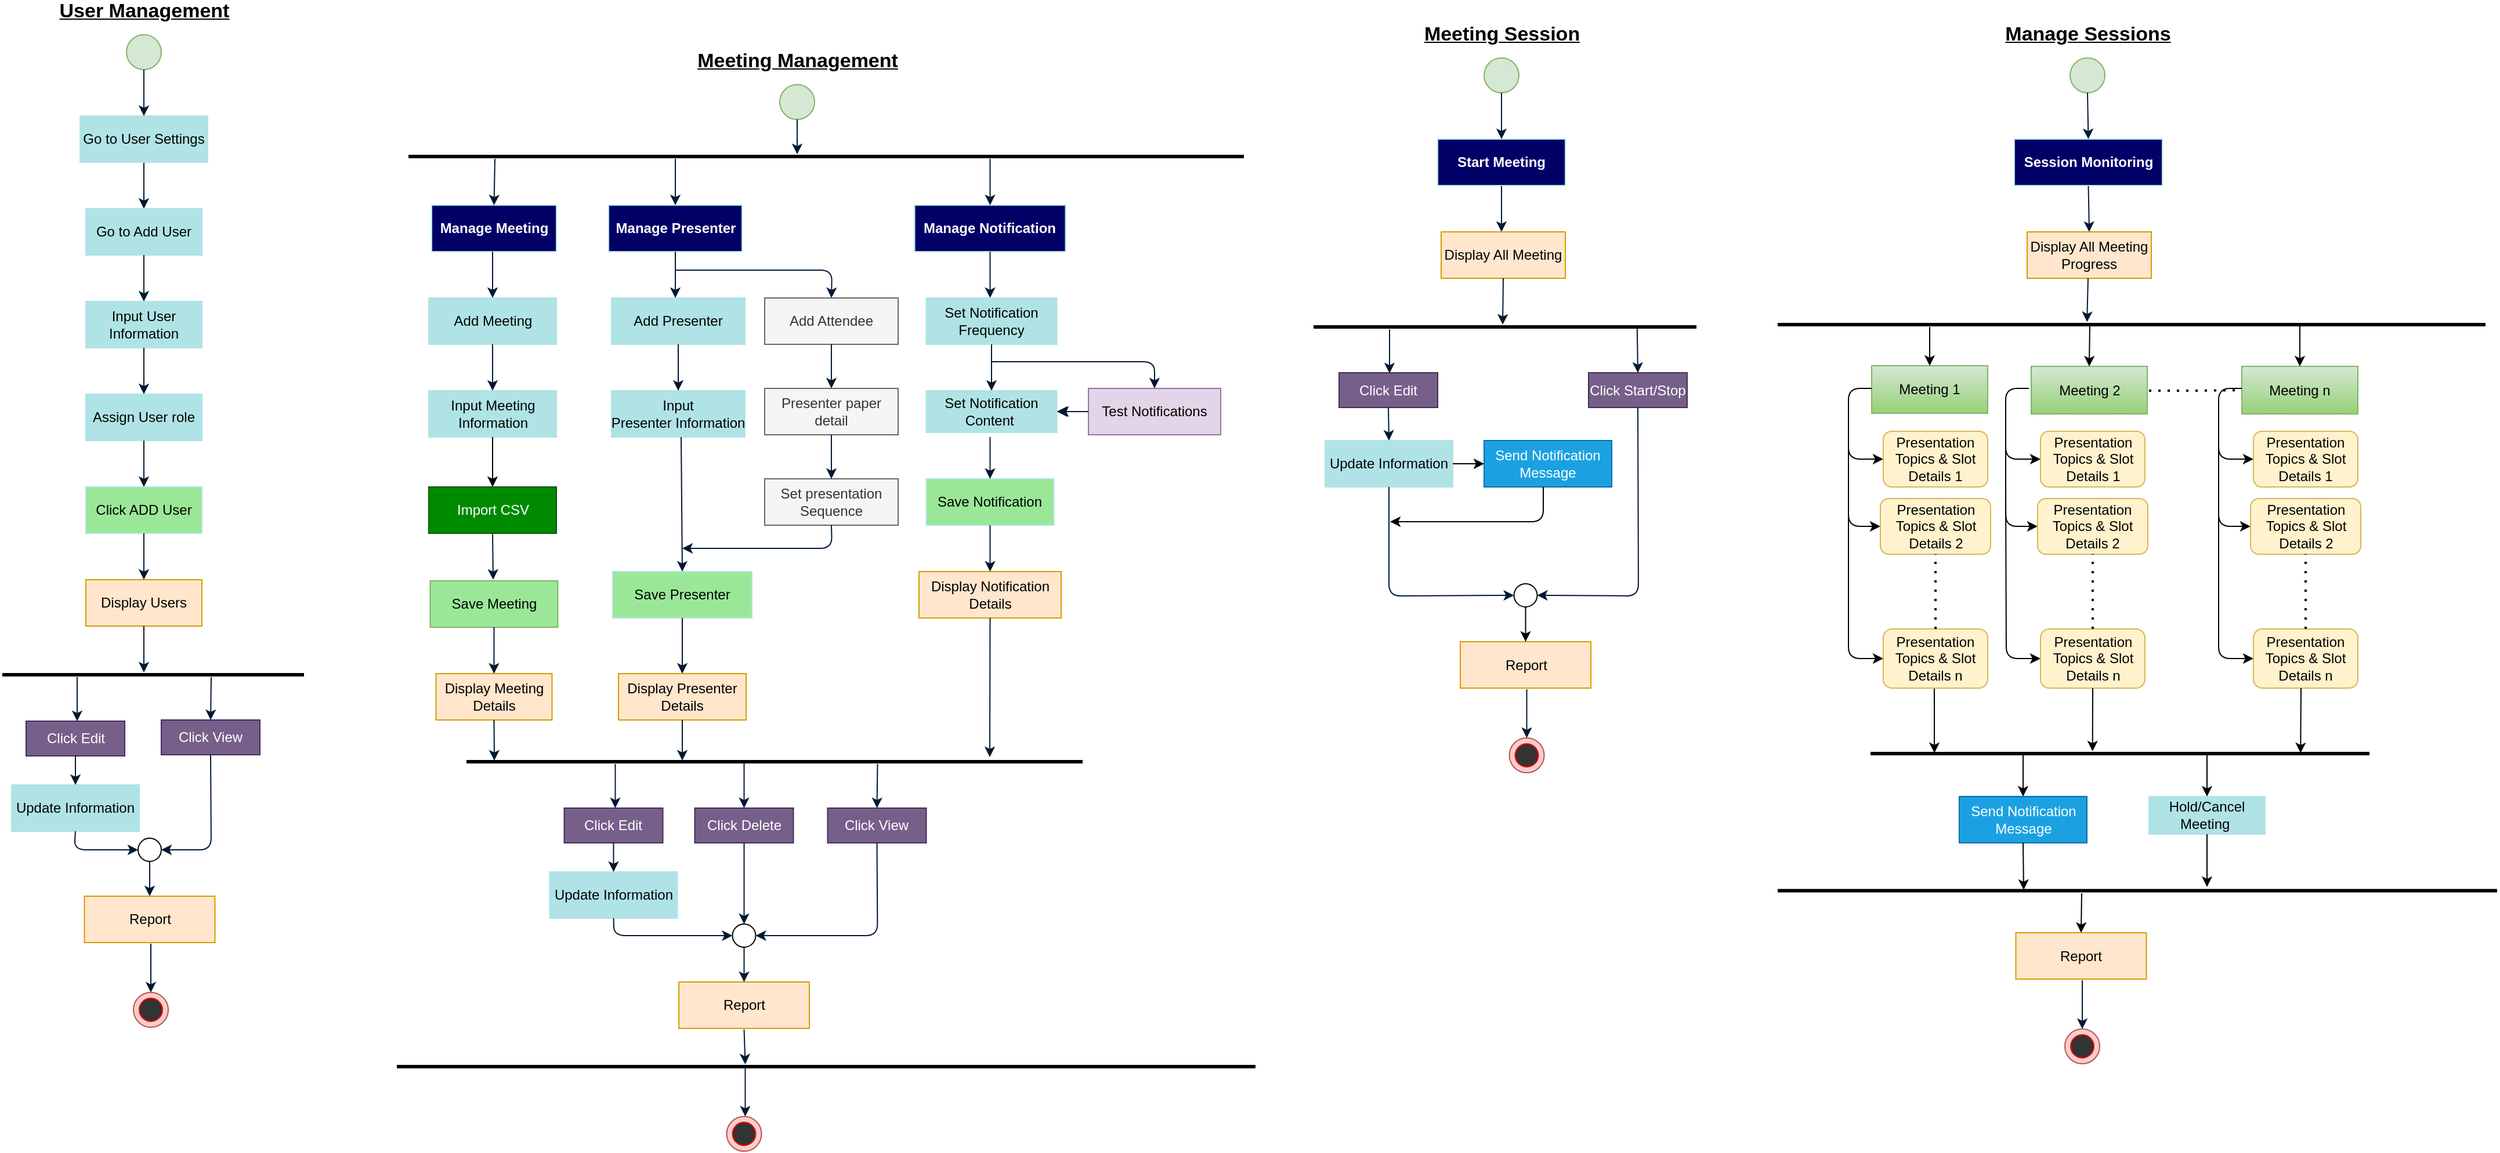 <mxfile version="13.8.5" type="github">
  <diagram id="8iWY7i1eRtHJk0hEjWrJ" name="Page-1">
    <mxGraphModel dx="1888" dy="523" grid="1" gridSize="10" guides="1" tooltips="1" connect="1" arrows="1" fold="1" page="1" pageScale="1" pageWidth="850" pageHeight="1100" math="0" shadow="0">
      <root>
        <mxCell id="0" />
        <mxCell id="1" parent="0" />
        <mxCell id="kXGQncrLINFczimPs-n6-1" value="" style="ellipse;whiteSpace=wrap;html=1;aspect=fixed;fillColor=#d5e8d4;strokeColor=#82b366;" parent="1" vertex="1">
          <mxGeometry x="97" y="50" width="30" height="30" as="geometry" />
        </mxCell>
        <mxCell id="kXGQncrLINFczimPs-n6-2" value="&lt;b&gt;&lt;font style=&quot;font-size: 17px&quot;&gt;&lt;u&gt;User Management&lt;/u&gt;&lt;/font&gt;&lt;/b&gt;" style="text;html=1;align=center;verticalAlign=middle;resizable=0;points=[];autosize=1;" parent="1" vertex="1">
          <mxGeometry x="32" y="20" width="160" height="20" as="geometry" />
        </mxCell>
        <mxCell id="kXGQncrLINFczimPs-n6-3" value="" style="endArrow=classic;html=1;strokeColor=#001933;exitX=0.5;exitY=1;exitDx=0;exitDy=0;" parent="1" source="kXGQncrLINFczimPs-n6-16" edge="1">
          <mxGeometry width="50" height="50" relative="1" as="geometry">
            <mxPoint x="42" y="160" as="sourcePoint" />
            <mxPoint x="112" y="200" as="targetPoint" />
          </mxGeometry>
        </mxCell>
        <mxCell id="kXGQncrLINFczimPs-n6-4" value="Go to Add User" style="rounded=0;whiteSpace=wrap;html=1;fillColor=#b0e3e6;strokeColor=#B0E3E6;" parent="1" vertex="1">
          <mxGeometry x="62" y="200" width="100" height="40" as="geometry" />
        </mxCell>
        <mxCell id="kXGQncrLINFczimPs-n6-5" value="Input User Information" style="rounded=0;whiteSpace=wrap;html=1;fillColor=#b0e3e6;strokeColor=#B0E3E6;" parent="1" vertex="1">
          <mxGeometry x="62" y="280" width="100" height="40" as="geometry" />
        </mxCell>
        <mxCell id="kXGQncrLINFczimPs-n6-6" value="" style="endArrow=classic;html=1;exitX=0.5;exitY=1;exitDx=0;exitDy=0;entryX=0.5;entryY=0;entryDx=0;entryDy=0;strokeColor=#001933;" parent="1" source="kXGQncrLINFczimPs-n6-4" target="kXGQncrLINFczimPs-n6-5" edge="1">
          <mxGeometry width="50" height="50" relative="1" as="geometry">
            <mxPoint x="292" y="290" as="sourcePoint" />
            <mxPoint x="342" y="240" as="targetPoint" />
          </mxGeometry>
        </mxCell>
        <mxCell id="kXGQncrLINFczimPs-n6-7" value="Assign User role" style="rounded=0;whiteSpace=wrap;html=1;fillColor=#b0e3e6;strokeColor=#B0E3E6;" parent="1" vertex="1">
          <mxGeometry x="62" y="360" width="100" height="40" as="geometry" />
        </mxCell>
        <mxCell id="kXGQncrLINFczimPs-n6-8" value="&lt;span&gt;Click ADD User&lt;/span&gt;" style="rounded=0;whiteSpace=wrap;html=1;strokeColor=#B0E3E6;fillColor=#9AE897;" parent="1" vertex="1">
          <mxGeometry x="62" y="440" width="100" height="40" as="geometry" />
        </mxCell>
        <mxCell id="kXGQncrLINFczimPs-n6-9" value="" style="endArrow=classic;html=1;exitX=0.5;exitY=1;exitDx=0;exitDy=0;entryX=0.5;entryY=0;entryDx=0;entryDy=0;strokeColor=#001933;" parent="1" source="kXGQncrLINFczimPs-n6-5" target="kXGQncrLINFczimPs-n6-7" edge="1">
          <mxGeometry width="50" height="50" relative="1" as="geometry">
            <mxPoint x="292" y="290" as="sourcePoint" />
            <mxPoint x="342" y="240" as="targetPoint" />
          </mxGeometry>
        </mxCell>
        <mxCell id="kXGQncrLINFczimPs-n6-10" value="" style="endArrow=classic;html=1;exitX=0.5;exitY=1;exitDx=0;exitDy=0;entryX=0.5;entryY=0;entryDx=0;entryDy=0;strokeColor=#001933;" parent="1" source="kXGQncrLINFczimPs-n6-7" target="kXGQncrLINFczimPs-n6-8" edge="1">
          <mxGeometry width="50" height="50" relative="1" as="geometry">
            <mxPoint x="292" y="290" as="sourcePoint" />
            <mxPoint x="342" y="240" as="targetPoint" />
          </mxGeometry>
        </mxCell>
        <mxCell id="kXGQncrLINFczimPs-n6-11" value="Display Users" style="rounded=0;whiteSpace=wrap;html=1;fillColor=#ffe6cc;strokeColor=#d79b00;" parent="1" vertex="1">
          <mxGeometry x="62" y="520" width="100" height="40" as="geometry" />
        </mxCell>
        <mxCell id="kXGQncrLINFczimPs-n6-12" value="" style="endArrow=classic;html=1;exitX=0.5;exitY=1;exitDx=0;exitDy=0;entryX=0.5;entryY=0;entryDx=0;entryDy=0;strokeColor=#001933;" parent="1" source="kXGQncrLINFczimPs-n6-8" target="kXGQncrLINFczimPs-n6-11" edge="1">
          <mxGeometry width="50" height="50" relative="1" as="geometry">
            <mxPoint x="292" y="410" as="sourcePoint" />
            <mxPoint x="342" y="360" as="targetPoint" />
          </mxGeometry>
        </mxCell>
        <mxCell id="kXGQncrLINFczimPs-n6-15" value="" style="endArrow=classic;html=1;exitX=0.5;exitY=1;exitDx=0;exitDy=0;entryX=0.5;entryY=0;entryDx=0;entryDy=0;strokeColor=#001933;" parent="1" source="kXGQncrLINFczimPs-n6-11" edge="1">
          <mxGeometry width="50" height="50" relative="1" as="geometry">
            <mxPoint x="292" y="410" as="sourcePoint" />
            <mxPoint x="112" y="600.0" as="targetPoint" />
          </mxGeometry>
        </mxCell>
        <mxCell id="kXGQncrLINFczimPs-n6-16" value="Go to User Settings" style="rounded=0;whiteSpace=wrap;html=1;fillColor=#b0e3e6;strokeColor=#B0E3E6;" parent="1" vertex="1">
          <mxGeometry x="57" y="120" width="110" height="40" as="geometry" />
        </mxCell>
        <mxCell id="kXGQncrLINFczimPs-n6-17" value="" style="endArrow=classic;html=1;exitX=0.5;exitY=1;exitDx=0;exitDy=0;entryX=0.5;entryY=0;entryDx=0;entryDy=0;strokeColor=#001933;" parent="1" source="kXGQncrLINFczimPs-n6-1" target="kXGQncrLINFczimPs-n6-16" edge="1">
          <mxGeometry width="50" height="50" relative="1" as="geometry">
            <mxPoint x="242" y="270" as="sourcePoint" />
            <mxPoint x="292" y="220" as="targetPoint" />
          </mxGeometry>
        </mxCell>
        <mxCell id="kXGQncrLINFczimPs-n6-18" value="&lt;b&gt;&lt;font size=&quot;1&quot;&gt;&lt;u style=&quot;font-size: 17px&quot;&gt;Meeting Management&lt;/u&gt;&lt;/font&gt;&lt;/b&gt;" style="text;html=1;align=center;verticalAlign=middle;resizable=0;points=[];autosize=1;" parent="1" vertex="1">
          <mxGeometry x="580" y="63" width="190" height="20" as="geometry" />
        </mxCell>
        <mxCell id="kXGQncrLINFczimPs-n6-20" value="" style="line;strokeWidth=3;fillColor=none;align=left;verticalAlign=middle;spacingTop=-1;spacingLeft=3;spacingRight=3;rotatable=0;labelPosition=right;points=[];portConstraint=eastwest;" parent="1" vertex="1">
          <mxGeometry x="340" y="151" width="720" height="8" as="geometry" />
        </mxCell>
        <mxCell id="kXGQncrLINFczimPs-n6-21" value="" style="ellipse;whiteSpace=wrap;html=1;aspect=fixed;fillColor=#d5e8d4;strokeColor=#82b366;" parent="1" vertex="1">
          <mxGeometry x="660" y="93" width="30" height="30" as="geometry" />
        </mxCell>
        <mxCell id="kXGQncrLINFczimPs-n6-22" value="" style="endArrow=classic;html=1;strokeColor=#001933;exitX=0.5;exitY=1;exitDx=0;exitDy=0;" parent="1" source="kXGQncrLINFczimPs-n6-21" edge="1">
          <mxGeometry width="50" height="50" relative="1" as="geometry">
            <mxPoint x="455" y="383" as="sourcePoint" />
            <mxPoint x="675" y="153" as="targetPoint" />
          </mxGeometry>
        </mxCell>
        <mxCell id="kXGQncrLINFczimPs-n6-23" value="&lt;font color=&quot;#ffffff&quot;&gt;&lt;b&gt;Manage Meeting&lt;/b&gt;&lt;/font&gt;" style="rounded=0;whiteSpace=wrap;html=1;strokeColor=#B0E3E6;fillColor=#000066;" parent="1" vertex="1">
          <mxGeometry x="360" y="197" width="107.5" height="40" as="geometry" />
        </mxCell>
        <mxCell id="kXGQncrLINFczimPs-n6-24" value="" style="endArrow=classic;html=1;exitX=0.5;exitY=1;exitDx=0;exitDy=0;strokeColor=#001933;entryX=0.5;entryY=0;entryDx=0;entryDy=0;" parent="1" target="kXGQncrLINFczimPs-n6-23" edge="1">
          <mxGeometry width="50" height="50" relative="1" as="geometry">
            <mxPoint x="414.5" y="157" as="sourcePoint" />
            <mxPoint x="414" y="193" as="targetPoint" />
          </mxGeometry>
        </mxCell>
        <mxCell id="kXGQncrLINFczimPs-n6-25" value="&lt;font color=&quot;#ffffff&quot;&gt;&lt;b&gt;Manage Presenter&lt;/b&gt;&lt;/font&gt;" style="rounded=0;whiteSpace=wrap;html=1;strokeColor=#B0E3E6;fillColor=#000066;" parent="1" vertex="1">
          <mxGeometry x="512.5" y="197" width="115" height="40" as="geometry" />
        </mxCell>
        <mxCell id="kXGQncrLINFczimPs-n6-26" value="" style="endArrow=classic;html=1;exitX=0.5;exitY=1;exitDx=0;exitDy=0;strokeColor=#001933;entryX=0.5;entryY=0;entryDx=0;entryDy=0;" parent="1" target="kXGQncrLINFczimPs-n6-25" edge="1">
          <mxGeometry width="50" height="50" relative="1" as="geometry">
            <mxPoint x="570" y="157" as="sourcePoint" />
            <mxPoint x="573" y="183" as="targetPoint" />
          </mxGeometry>
        </mxCell>
        <mxCell id="kXGQncrLINFczimPs-n6-27" value="&lt;font color=&quot;#ffffff&quot;&gt;&lt;b&gt;Manage Notification&lt;/b&gt;&lt;/font&gt;" style="rounded=0;whiteSpace=wrap;html=1;strokeColor=#B0E3E6;fillColor=#000066;" parent="1" vertex="1">
          <mxGeometry x="776.25" y="197" width="130" height="40" as="geometry" />
        </mxCell>
        <mxCell id="kXGQncrLINFczimPs-n6-28" value="" style="endArrow=classic;html=1;exitX=0.5;exitY=1;exitDx=0;exitDy=0;entryX=0.5;entryY=0;entryDx=0;entryDy=0;strokeColor=#001933;" parent="1" target="kXGQncrLINFczimPs-n6-27" edge="1">
          <mxGeometry width="50" height="50" relative="1" as="geometry">
            <mxPoint x="841.25" y="157" as="sourcePoint" />
            <mxPoint x="1021.25" y="297" as="targetPoint" />
          </mxGeometry>
        </mxCell>
        <mxCell id="LeG0nJBkrqytkZ-mrjP8-8" value="" style="endArrow=classic;html=1;strokeColor=#001933;exitX=0.5;exitY=1;exitDx=0;exitDy=0;" parent="1" edge="1">
          <mxGeometry width="50" height="50" relative="1" as="geometry">
            <mxPoint x="412.5" y="237" as="sourcePoint" />
            <mxPoint x="412.5" y="277" as="targetPoint" />
          </mxGeometry>
        </mxCell>
        <mxCell id="LeG0nJBkrqytkZ-mrjP8-9" value="Add Meeting" style="rounded=0;whiteSpace=wrap;html=1;fillColor=#b0e3e6;strokeColor=#B0E3E6;" parent="1" vertex="1">
          <mxGeometry x="357.5" y="277" width="110" height="40" as="geometry" />
        </mxCell>
        <mxCell id="LeG0nJBkrqytkZ-mrjP8-10" value="Input Meeting Information" style="rounded=0;whiteSpace=wrap;html=1;fillColor=#b0e3e6;strokeColor=#B0E3E6;" parent="1" vertex="1">
          <mxGeometry x="357.5" y="357" width="110" height="40" as="geometry" />
        </mxCell>
        <mxCell id="LeG0nJBkrqytkZ-mrjP8-11" value="" style="endArrow=classic;html=1;exitX=0.5;exitY=1;exitDx=0;exitDy=0;entryX=0.5;entryY=0;entryDx=0;entryDy=0;strokeColor=#001933;" parent="1" source="LeG0nJBkrqytkZ-mrjP8-9" target="LeG0nJBkrqytkZ-mrjP8-10" edge="1">
          <mxGeometry width="50" height="50" relative="1" as="geometry">
            <mxPoint x="590" y="367" as="sourcePoint" />
            <mxPoint x="640" y="317" as="targetPoint" />
          </mxGeometry>
        </mxCell>
        <mxCell id="LeG0nJBkrqytkZ-mrjP8-12" value="" style="endArrow=classic;html=1;strokeColor=#001933;exitX=0.5;exitY=1;exitDx=0;exitDy=0;" parent="1" edge="1">
          <mxGeometry width="50" height="50" relative="1" as="geometry">
            <mxPoint x="570" y="237" as="sourcePoint" />
            <mxPoint x="570" y="277" as="targetPoint" />
          </mxGeometry>
        </mxCell>
        <mxCell id="LeG0nJBkrqytkZ-mrjP8-13" value="Add Presenter" style="rounded=0;whiteSpace=wrap;html=1;fillColor=#b0e3e6;strokeColor=#B0E3E6;" parent="1" vertex="1">
          <mxGeometry x="515" y="277" width="115" height="40" as="geometry" />
        </mxCell>
        <mxCell id="LeG0nJBkrqytkZ-mrjP8-14" value="Input Presenter&amp;nbsp;Information" style="rounded=0;whiteSpace=wrap;html=1;fillColor=#b0e3e6;strokeColor=#B0E3E6;" parent="1" vertex="1">
          <mxGeometry x="515" y="357" width="115" height="40" as="geometry" />
        </mxCell>
        <mxCell id="LeG0nJBkrqytkZ-mrjP8-15" value="" style="endArrow=classic;html=1;exitX=0.5;exitY=1;exitDx=0;exitDy=0;entryX=0.5;entryY=0;entryDx=0;entryDy=0;strokeColor=#001933;" parent="1" source="LeG0nJBkrqytkZ-mrjP8-13" target="LeG0nJBkrqytkZ-mrjP8-14" edge="1">
          <mxGeometry width="50" height="50" relative="1" as="geometry">
            <mxPoint x="750" y="367" as="sourcePoint" />
            <mxPoint x="800" y="317" as="targetPoint" />
          </mxGeometry>
        </mxCell>
        <mxCell id="LeG0nJBkrqytkZ-mrjP8-16" value="" style="endArrow=classic;html=1;strokeColor=#001933;exitX=0.5;exitY=1;exitDx=0;exitDy=0;" parent="1" edge="1">
          <mxGeometry width="50" height="50" relative="1" as="geometry">
            <mxPoint x="841.25" y="237" as="sourcePoint" />
            <mxPoint x="841.25" y="277" as="targetPoint" />
          </mxGeometry>
        </mxCell>
        <mxCell id="LeG0nJBkrqytkZ-mrjP8-17" value="Set Notification&lt;br&gt;Frequency" style="rounded=0;whiteSpace=wrap;html=1;fillColor=#b0e3e6;strokeColor=#B0E3E6;" parent="1" vertex="1">
          <mxGeometry x="786.25" y="277" width="112.5" height="40" as="geometry" />
        </mxCell>
        <mxCell id="LeG0nJBkrqytkZ-mrjP8-18" value="Set Notification Content&amp;nbsp;" style="rounded=0;whiteSpace=wrap;html=1;fillColor=#b0e3e6;strokeColor=#B0E3E6;" parent="1" vertex="1">
          <mxGeometry x="786.25" y="357" width="112.5" height="36" as="geometry" />
        </mxCell>
        <mxCell id="LeG0nJBkrqytkZ-mrjP8-19" value="" style="endArrow=classic;html=1;exitX=0.5;exitY=1;exitDx=0;exitDy=0;entryX=0.5;entryY=0;entryDx=0;entryDy=0;strokeColor=#001933;" parent="1" source="LeG0nJBkrqytkZ-mrjP8-17" target="LeG0nJBkrqytkZ-mrjP8-18" edge="1">
          <mxGeometry width="50" height="50" relative="1" as="geometry">
            <mxPoint x="1021.25" y="367" as="sourcePoint" />
            <mxPoint x="1071.25" y="317" as="targetPoint" />
          </mxGeometry>
        </mxCell>
        <mxCell id="LeG0nJBkrqytkZ-mrjP8-24" value="&lt;span&gt;Save Meeting&lt;/span&gt;" style="rounded=0;whiteSpace=wrap;html=1;strokeColor=#82b366;fillColor=#9AE897;" parent="1" vertex="1">
          <mxGeometry x="358.75" y="521" width="110" height="40" as="geometry" />
        </mxCell>
        <mxCell id="LeG0nJBkrqytkZ-mrjP8-25" value="Display Meeting Details" style="rounded=0;whiteSpace=wrap;html=1;fillColor=#ffe6cc;strokeColor=#d79b00;" parent="1" vertex="1">
          <mxGeometry x="363.75" y="601" width="100" height="40" as="geometry" />
        </mxCell>
        <mxCell id="LeG0nJBkrqytkZ-mrjP8-26" value="" style="endArrow=classic;html=1;exitX=0.5;exitY=1;exitDx=0;exitDy=0;entryX=0.5;entryY=0;entryDx=0;entryDy=0;strokeColor=#001933;" parent="1" source="LeG0nJBkrqytkZ-mrjP8-24" target="LeG0nJBkrqytkZ-mrjP8-25" edge="1">
          <mxGeometry width="50" height="50" relative="1" as="geometry">
            <mxPoint x="591.25" y="491" as="sourcePoint" />
            <mxPoint x="641.25" y="441" as="targetPoint" />
          </mxGeometry>
        </mxCell>
        <mxCell id="LeG0nJBkrqytkZ-mrjP8-28" value="" style="endArrow=classic;html=1;exitX=0.5;exitY=1;exitDx=0;exitDy=0;strokeColor=#001933;" parent="1" source="LeG0nJBkrqytkZ-mrjP8-25" edge="1">
          <mxGeometry width="50" height="50" relative="1" as="geometry">
            <mxPoint x="592.5" y="403" as="sourcePoint" />
            <mxPoint x="414" y="676" as="targetPoint" />
          </mxGeometry>
        </mxCell>
        <mxCell id="LeG0nJBkrqytkZ-mrjP8-30" value="" style="endArrow=classic;html=1;strokeColor=#001933;exitX=0.5;exitY=1;exitDx=0;exitDy=0;" parent="1" source="_EkRLV2-YH-rZL2Pmkp3-1" edge="1">
          <mxGeometry width="50" height="50" relative="1" as="geometry">
            <mxPoint x="414" y="480" as="sourcePoint" />
            <mxPoint x="413" y="520" as="targetPoint" />
          </mxGeometry>
        </mxCell>
        <mxCell id="LeG0nJBkrqytkZ-mrjP8-33" value="&lt;span&gt;Save Presenter&lt;/span&gt;" style="rounded=0;whiteSpace=wrap;html=1;strokeColor=#B0E3E6;fillColor=#9AE897;" parent="1" vertex="1">
          <mxGeometry x="516" y="513" width="120" height="40" as="geometry" />
        </mxCell>
        <mxCell id="LeG0nJBkrqytkZ-mrjP8-34" value="Display Presenter Details" style="rounded=0;whiteSpace=wrap;html=1;fillColor=#ffe6cc;strokeColor=#d79b00;" parent="1" vertex="1">
          <mxGeometry x="521" y="601" width="110" height="40" as="geometry" />
        </mxCell>
        <mxCell id="LeG0nJBkrqytkZ-mrjP8-35" value="" style="endArrow=classic;html=1;exitX=0.5;exitY=1;exitDx=0;exitDy=0;entryX=0.5;entryY=0;entryDx=0;entryDy=0;strokeColor=#001933;" parent="1" source="LeG0nJBkrqytkZ-mrjP8-33" target="LeG0nJBkrqytkZ-mrjP8-34" edge="1">
          <mxGeometry width="50" height="50" relative="1" as="geometry">
            <mxPoint x="753.5" y="483" as="sourcePoint" />
            <mxPoint x="803.5" y="433" as="targetPoint" />
          </mxGeometry>
        </mxCell>
        <mxCell id="LeG0nJBkrqytkZ-mrjP8-37" value="" style="endArrow=classic;html=1;exitX=0.5;exitY=1;exitDx=0;exitDy=0;strokeColor=#001933;entryX=0.5;entryY=0;entryDx=0;entryDy=0;" parent="1" source="LeG0nJBkrqytkZ-mrjP8-34" edge="1">
          <mxGeometry width="50" height="50" relative="1" as="geometry">
            <mxPoint x="753.5" y="486" as="sourcePoint" />
            <mxPoint x="576" y="676" as="targetPoint" />
          </mxGeometry>
        </mxCell>
        <mxCell id="LeG0nJBkrqytkZ-mrjP8-38" value="" style="endArrow=classic;html=1;exitX=0.5;exitY=1;exitDx=0;exitDy=0;entryX=0.5;entryY=0;entryDx=0;entryDy=0;strokeColor=#001933;" parent="1" target="LeG0nJBkrqytkZ-mrjP8-33" edge="1">
          <mxGeometry width="50" height="50" relative="1" as="geometry">
            <mxPoint x="575" y="397" as="sourcePoint" />
            <mxPoint x="582.5" y="523" as="targetPoint" />
          </mxGeometry>
        </mxCell>
        <mxCell id="LeG0nJBkrqytkZ-mrjP8-40" value="&lt;span&gt;Save Notification&lt;/span&gt;" style="rounded=0;whiteSpace=wrap;html=1;strokeColor=#B0E3E6;fillColor=#9AE897;" parent="1" vertex="1">
          <mxGeometry x="786.25" y="433" width="110" height="40" as="geometry" />
        </mxCell>
        <mxCell id="LeG0nJBkrqytkZ-mrjP8-41" value="Display Notification Details" style="rounded=0;whiteSpace=wrap;html=1;fillColor=#ffe6cc;strokeColor=#d79b00;" parent="1" vertex="1">
          <mxGeometry x="780" y="513" width="122.5" height="40" as="geometry" />
        </mxCell>
        <mxCell id="LeG0nJBkrqytkZ-mrjP8-42" value="" style="endArrow=classic;html=1;exitX=0.5;exitY=1;exitDx=0;exitDy=0;entryX=0.5;entryY=0;entryDx=0;entryDy=0;strokeColor=#001933;" parent="1" source="LeG0nJBkrqytkZ-mrjP8-40" target="LeG0nJBkrqytkZ-mrjP8-41" edge="1">
          <mxGeometry width="50" height="50" relative="1" as="geometry">
            <mxPoint x="1018.75" y="403" as="sourcePoint" />
            <mxPoint x="1068.75" y="353" as="targetPoint" />
          </mxGeometry>
        </mxCell>
        <mxCell id="LeG0nJBkrqytkZ-mrjP8-44" value="" style="endArrow=classic;html=1;exitX=0.5;exitY=1;exitDx=0;exitDy=0;strokeColor=#001933;" parent="1" source="LeG0nJBkrqytkZ-mrjP8-41" edge="1">
          <mxGeometry width="50" height="50" relative="1" as="geometry">
            <mxPoint x="1018.75" y="403" as="sourcePoint" />
            <mxPoint x="841" y="673" as="targetPoint" />
          </mxGeometry>
        </mxCell>
        <mxCell id="LeG0nJBkrqytkZ-mrjP8-45" value="" style="endArrow=classic;html=1;exitX=0.5;exitY=1;exitDx=0;exitDy=0;entryX=0.5;entryY=0;entryDx=0;entryDy=0;strokeColor=#001933;" parent="1" target="LeG0nJBkrqytkZ-mrjP8-40" edge="1">
          <mxGeometry width="50" height="50" relative="1" as="geometry">
            <mxPoint x="841.25" y="397" as="sourcePoint" />
            <mxPoint x="848.75" y="523" as="targetPoint" />
          </mxGeometry>
        </mxCell>
        <mxCell id="LeG0nJBkrqytkZ-mrjP8-46" value="" style="ellipse;whiteSpace=wrap;html=1;aspect=fixed;fillColor=#f8cecc;strokeColor=#b85450;" parent="1" vertex="1">
          <mxGeometry x="614.25" y="983" width="30" height="30" as="geometry" />
        </mxCell>
        <mxCell id="LeG0nJBkrqytkZ-mrjP8-47" value="" style="ellipse;whiteSpace=wrap;html=1;aspect=fixed;fillColor=#333333;strokeColor=#FF0000;" parent="1" vertex="1">
          <mxGeometry x="619.25" y="988" width="20" height="20" as="geometry" />
        </mxCell>
        <mxCell id="LeG0nJBkrqytkZ-mrjP8-48" value="" style="line;strokeWidth=3;fillColor=none;align=left;verticalAlign=middle;spacingTop=-1;spacingLeft=3;spacingRight=3;rotatable=0;labelPosition=right;points=[];portConstraint=eastwest;" parent="1" vertex="1">
          <mxGeometry x="330" y="936" width="740" height="8" as="geometry" />
        </mxCell>
        <mxCell id="LeG0nJBkrqytkZ-mrjP8-49" value="" style="endArrow=classic;html=1;entryX=0.5;entryY=0;entryDx=0;entryDy=0;strokeColor=#001933;" parent="1" edge="1">
          <mxGeometry width="50" height="50" relative="1" as="geometry">
            <mxPoint x="630.25" y="941" as="sourcePoint" />
            <mxPoint x="630.25" y="983" as="targetPoint" />
          </mxGeometry>
        </mxCell>
        <mxCell id="LeG0nJBkrqytkZ-mrjP8-50" value="" style="line;strokeWidth=3;fillColor=none;align=left;verticalAlign=middle;spacingTop=-1;spacingLeft=3;spacingRight=3;rotatable=0;labelPosition=right;points=[];portConstraint=eastwest;" parent="1" vertex="1">
          <mxGeometry x="390" y="673" width="531" height="8" as="geometry" />
        </mxCell>
        <mxCell id="LeG0nJBkrqytkZ-mrjP8-51" value="" style="endArrow=classic;html=1;strokeColor=#001933;" parent="1" edge="1">
          <mxGeometry width="50" height="50" relative="1" as="geometry">
            <mxPoint x="518.25" y="679" as="sourcePoint" />
            <mxPoint x="518.25" y="717" as="targetPoint" />
          </mxGeometry>
        </mxCell>
        <mxCell id="LeG0nJBkrqytkZ-mrjP8-53" value="&lt;span&gt;Click Edit&lt;/span&gt;" style="rounded=0;whiteSpace=wrap;html=1;fillColor=#76608a;strokeColor=#432D57;fontColor=#ffffff;" parent="1" vertex="1">
          <mxGeometry x="474.25" y="717" width="85" height="30" as="geometry" />
        </mxCell>
        <mxCell id="LeG0nJBkrqytkZ-mrjP8-54" value="&lt;span&gt;Click Delete&lt;/span&gt;" style="rounded=0;whiteSpace=wrap;html=1;fillColor=#76608a;strokeColor=#432D57;fontColor=#ffffff;" parent="1" vertex="1">
          <mxGeometry x="586.75" y="717" width="85" height="30" as="geometry" />
        </mxCell>
        <mxCell id="LeG0nJBkrqytkZ-mrjP8-55" value="&lt;span&gt;Click View&lt;/span&gt;" style="rounded=0;whiteSpace=wrap;html=1;fillColor=#76608a;strokeColor=#432D57;fontColor=#ffffff;" parent="1" vertex="1">
          <mxGeometry x="701.25" y="717" width="85" height="30" as="geometry" />
        </mxCell>
        <mxCell id="LeG0nJBkrqytkZ-mrjP8-56" value="" style="endArrow=classic;html=1;strokeColor=#001933;entryX=0.5;entryY=0;entryDx=0;entryDy=0;" parent="1" target="LeG0nJBkrqytkZ-mrjP8-54" edge="1">
          <mxGeometry width="50" height="50" relative="1" as="geometry">
            <mxPoint x="629.25" y="678" as="sourcePoint" />
            <mxPoint x="528.25" y="727" as="targetPoint" />
            <Array as="points" />
          </mxGeometry>
        </mxCell>
        <mxCell id="LeG0nJBkrqytkZ-mrjP8-57" value="" style="endArrow=classic;html=1;strokeColor=#001933;entryX=0.5;entryY=0;entryDx=0;entryDy=0;" parent="1" target="LeG0nJBkrqytkZ-mrjP8-55" edge="1">
          <mxGeometry width="50" height="50" relative="1" as="geometry">
            <mxPoint x="744.25" y="679" as="sourcePoint" />
            <mxPoint x="744" y="700" as="targetPoint" />
            <Array as="points" />
          </mxGeometry>
        </mxCell>
        <mxCell id="LeG0nJBkrqytkZ-mrjP8-58" value="Update Information" style="rounded=0;whiteSpace=wrap;html=1;fillColor=#b0e3e6;strokeColor=#B0E3E6;" parent="1" vertex="1">
          <mxGeometry x="461.75" y="772" width="110" height="40" as="geometry" />
        </mxCell>
        <mxCell id="LeG0nJBkrqytkZ-mrjP8-60" value="Report" style="rounded=0;whiteSpace=wrap;html=1;fillColor=#ffe6cc;strokeColor=#d79b00;" parent="1" vertex="1">
          <mxGeometry x="573" y="867" width="112.5" height="40" as="geometry" />
        </mxCell>
        <mxCell id="LeG0nJBkrqytkZ-mrjP8-62" value="" style="ellipse;whiteSpace=wrap;html=1;aspect=fixed;strokeColor=#000000;strokeWidth=1;fillColor=none;" parent="1" vertex="1">
          <mxGeometry x="619.25" y="817" width="20" height="20" as="geometry" />
        </mxCell>
        <mxCell id="LeG0nJBkrqytkZ-mrjP8-63" value="" style="endArrow=classic;html=1;exitX=0.5;exitY=1;exitDx=0;exitDy=0;strokeColor=#001933;entryX=0.5;entryY=0;entryDx=0;entryDy=0;" parent="1" source="LeG0nJBkrqytkZ-mrjP8-53" target="LeG0nJBkrqytkZ-mrjP8-58" edge="1">
          <mxGeometry width="50" height="50" relative="1" as="geometry">
            <mxPoint x="479.25" y="647" as="sourcePoint" />
            <mxPoint x="479.25" y="687" as="targetPoint" />
          </mxGeometry>
        </mxCell>
        <mxCell id="LeG0nJBkrqytkZ-mrjP8-64" value="" style="endArrow=classic;html=1;exitX=0.5;exitY=1;exitDx=0;exitDy=0;strokeColor=#001933;entryX=0.5;entryY=0;entryDx=0;entryDy=0;" parent="1" source="LeG0nJBkrqytkZ-mrjP8-54" target="LeG0nJBkrqytkZ-mrjP8-62" edge="1">
          <mxGeometry width="50" height="50" relative="1" as="geometry">
            <mxPoint x="489.25" y="657" as="sourcePoint" />
            <mxPoint x="489.25" y="697" as="targetPoint" />
          </mxGeometry>
        </mxCell>
        <mxCell id="LeG0nJBkrqytkZ-mrjP8-65" value="" style="endArrow=classic;html=1;exitX=0.5;exitY=1;exitDx=0;exitDy=0;strokeColor=#001933;entryX=1;entryY=0.5;entryDx=0;entryDy=0;" parent="1" source="LeG0nJBkrqytkZ-mrjP8-55" target="LeG0nJBkrqytkZ-mrjP8-62" edge="1">
          <mxGeometry width="50" height="50" relative="1" as="geometry">
            <mxPoint x="499.25" y="667" as="sourcePoint" />
            <mxPoint x="499.25" y="707" as="targetPoint" />
            <Array as="points">
              <mxPoint x="744.25" y="827" />
            </Array>
          </mxGeometry>
        </mxCell>
        <mxCell id="LeG0nJBkrqytkZ-mrjP8-66" value="" style="endArrow=classic;html=1;exitX=0.5;exitY=1;exitDx=0;exitDy=0;strokeColor=#001933;entryX=0;entryY=0.5;entryDx=0;entryDy=0;" parent="1" source="LeG0nJBkrqytkZ-mrjP8-58" target="LeG0nJBkrqytkZ-mrjP8-62" edge="1">
          <mxGeometry width="50" height="50" relative="1" as="geometry">
            <mxPoint x="509.25" y="677" as="sourcePoint" />
            <mxPoint x="509.25" y="717" as="targetPoint" />
            <Array as="points">
              <mxPoint x="517.25" y="827" />
            </Array>
          </mxGeometry>
        </mxCell>
        <mxCell id="LeG0nJBkrqytkZ-mrjP8-67" value="" style="endArrow=classic;html=1;exitX=0.5;exitY=1;exitDx=0;exitDy=0;strokeColor=#001933;entryX=0.5;entryY=0;entryDx=0;entryDy=0;" parent="1" source="LeG0nJBkrqytkZ-mrjP8-62" target="LeG0nJBkrqytkZ-mrjP8-60" edge="1">
          <mxGeometry width="50" height="50" relative="1" as="geometry">
            <mxPoint x="519.25" y="687" as="sourcePoint" />
            <mxPoint x="519.25" y="727" as="targetPoint" />
          </mxGeometry>
        </mxCell>
        <mxCell id="LeG0nJBkrqytkZ-mrjP8-68" value="" style="endArrow=classic;html=1;exitX=0.5;exitY=1;exitDx=0;exitDy=0;strokeColor=#001933;" parent="1" edge="1">
          <mxGeometry width="50" height="50" relative="1" as="geometry">
            <mxPoint x="629.25" y="908" as="sourcePoint" />
            <mxPoint x="630.25" y="938" as="targetPoint" />
          </mxGeometry>
        </mxCell>
        <mxCell id="LeG0nJBkrqytkZ-mrjP8-69" value="" style="ellipse;whiteSpace=wrap;html=1;aspect=fixed;fillColor=#f8cecc;strokeColor=#b85450;" parent="1" vertex="1">
          <mxGeometry x="103" y="876" width="30" height="30" as="geometry" />
        </mxCell>
        <mxCell id="LeG0nJBkrqytkZ-mrjP8-70" value="" style="ellipse;whiteSpace=wrap;html=1;aspect=fixed;fillColor=#333333;strokeColor=#FF0000;" parent="1" vertex="1">
          <mxGeometry x="108" y="881" width="20" height="20" as="geometry" />
        </mxCell>
        <mxCell id="LeG0nJBkrqytkZ-mrjP8-72" value="" style="endArrow=classic;html=1;entryX=0.5;entryY=0;entryDx=0;entryDy=0;strokeColor=#001933;" parent="1" target="LeG0nJBkrqytkZ-mrjP8-69" edge="1">
          <mxGeometry width="50" height="50" relative="1" as="geometry">
            <mxPoint x="118" y="834" as="sourcePoint" />
            <mxPoint x="-222" y="736" as="targetPoint" />
          </mxGeometry>
        </mxCell>
        <mxCell id="LeG0nJBkrqytkZ-mrjP8-73" value="" style="line;strokeWidth=3;fillColor=none;align=left;verticalAlign=middle;spacingTop=-1;spacingLeft=3;spacingRight=3;rotatable=0;labelPosition=right;points=[];portConstraint=eastwest;" parent="1" vertex="1">
          <mxGeometry x="-10" y="598" width="260" height="8" as="geometry" />
        </mxCell>
        <mxCell id="LeG0nJBkrqytkZ-mrjP8-74" value="" style="endArrow=classic;html=1;strokeColor=#001933;" parent="1" edge="1">
          <mxGeometry width="50" height="50" relative="1" as="geometry">
            <mxPoint x="54.5" y="604.0" as="sourcePoint" />
            <mxPoint x="54.5" y="642" as="targetPoint" />
          </mxGeometry>
        </mxCell>
        <mxCell id="LeG0nJBkrqytkZ-mrjP8-75" value="&lt;span&gt;Click Edit&lt;/span&gt;" style="rounded=0;whiteSpace=wrap;html=1;fillColor=#76608a;strokeColor=#432D57;fontColor=#ffffff;" parent="1" vertex="1">
          <mxGeometry x="10.5" y="642" width="85" height="30" as="geometry" />
        </mxCell>
        <mxCell id="LeG0nJBkrqytkZ-mrjP8-77" value="&lt;span&gt;Click View&lt;/span&gt;" style="rounded=0;whiteSpace=wrap;html=1;fillColor=#76608a;strokeColor=#432D57;fontColor=#ffffff;gradientDirection=west;" parent="1" vertex="1">
          <mxGeometry x="127" y="641" width="85" height="30" as="geometry" />
        </mxCell>
        <mxCell id="LeG0nJBkrqytkZ-mrjP8-79" value="" style="endArrow=classic;html=1;strokeColor=#001933;entryX=0.5;entryY=0;entryDx=0;entryDy=0;" parent="1" target="LeG0nJBkrqytkZ-mrjP8-77" edge="1">
          <mxGeometry width="50" height="50" relative="1" as="geometry">
            <mxPoint x="170" y="604" as="sourcePoint" />
            <mxPoint x="65" y="651" as="targetPoint" />
            <Array as="points" />
          </mxGeometry>
        </mxCell>
        <mxCell id="LeG0nJBkrqytkZ-mrjP8-80" value="Update Information" style="rounded=0;whiteSpace=wrap;html=1;fillColor=#b0e3e6;strokeColor=#B0E3E6;" parent="1" vertex="1">
          <mxGeometry x="-2" y="697" width="110" height="40" as="geometry" />
        </mxCell>
        <mxCell id="LeG0nJBkrqytkZ-mrjP8-81" value="Report" style="rounded=0;whiteSpace=wrap;html=1;fillColor=#ffe6cc;strokeColor=#d79b00;" parent="1" vertex="1">
          <mxGeometry x="60.75" y="793" width="112.5" height="40" as="geometry" />
        </mxCell>
        <mxCell id="LeG0nJBkrqytkZ-mrjP8-82" value="" style="ellipse;whiteSpace=wrap;html=1;aspect=fixed;strokeColor=#000000;strokeWidth=1;fillColor=none;" parent="1" vertex="1">
          <mxGeometry x="107" y="743" width="20" height="20" as="geometry" />
        </mxCell>
        <mxCell id="LeG0nJBkrqytkZ-mrjP8-83" value="" style="endArrow=classic;html=1;exitX=0.5;exitY=1;exitDx=0;exitDy=0;strokeColor=#001933;entryX=0.5;entryY=0;entryDx=0;entryDy=0;" parent="1" source="LeG0nJBkrqytkZ-mrjP8-75" target="LeG0nJBkrqytkZ-mrjP8-80" edge="1">
          <mxGeometry width="50" height="50" relative="1" as="geometry">
            <mxPoint x="15.5" y="572" as="sourcePoint" />
            <mxPoint x="15.5" y="612" as="targetPoint" />
          </mxGeometry>
        </mxCell>
        <mxCell id="LeG0nJBkrqytkZ-mrjP8-85" value="" style="endArrow=classic;html=1;exitX=0.5;exitY=1;exitDx=0;exitDy=0;strokeColor=#001933;entryX=1;entryY=0.5;entryDx=0;entryDy=0;" parent="1" source="LeG0nJBkrqytkZ-mrjP8-77" target="LeG0nJBkrqytkZ-mrjP8-82" edge="1">
          <mxGeometry width="50" height="50" relative="1" as="geometry">
            <mxPoint x="-13" y="593" as="sourcePoint" />
            <mxPoint x="-13" y="633" as="targetPoint" />
            <Array as="points">
              <mxPoint x="170" y="753" />
            </Array>
          </mxGeometry>
        </mxCell>
        <mxCell id="LeG0nJBkrqytkZ-mrjP8-86" value="" style="endArrow=classic;html=1;exitX=0.5;exitY=1;exitDx=0;exitDy=0;strokeColor=#001933;entryX=0;entryY=0.5;entryDx=0;entryDy=0;" parent="1" source="LeG0nJBkrqytkZ-mrjP8-80" target="LeG0nJBkrqytkZ-mrjP8-82" edge="1">
          <mxGeometry width="50" height="50" relative="1" as="geometry">
            <mxPoint x="-3" y="603" as="sourcePoint" />
            <mxPoint x="-3" y="643" as="targetPoint" />
            <Array as="points">
              <mxPoint x="52" y="753" />
            </Array>
          </mxGeometry>
        </mxCell>
        <mxCell id="LeG0nJBkrqytkZ-mrjP8-87" value="" style="endArrow=classic;html=1;exitX=0.5;exitY=1;exitDx=0;exitDy=0;strokeColor=#001933;entryX=0.5;entryY=0;entryDx=0;entryDy=0;" parent="1" source="LeG0nJBkrqytkZ-mrjP8-82" target="LeG0nJBkrqytkZ-mrjP8-81" edge="1">
          <mxGeometry width="50" height="50" relative="1" as="geometry">
            <mxPoint x="7" y="613" as="sourcePoint" />
            <mxPoint x="7" y="653" as="targetPoint" />
          </mxGeometry>
        </mxCell>
        <mxCell id="LeG0nJBkrqytkZ-mrjP8-89" value="Add Attendee" style="rounded=0;whiteSpace=wrap;html=1;fillColor=#f5f5f5;strokeColor=#666666;fontColor=#333333;" parent="1" vertex="1">
          <mxGeometry x="647" y="277" width="115" height="40" as="geometry" />
        </mxCell>
        <mxCell id="LeG0nJBkrqytkZ-mrjP8-90" value="Set presentation Sequence" style="rounded=0;whiteSpace=wrap;html=1;fillColor=#f5f5f5;strokeColor=#666666;fontColor=#333333;" parent="1" vertex="1">
          <mxGeometry x="647" y="433" width="115" height="40" as="geometry" />
        </mxCell>
        <mxCell id="LeG0nJBkrqytkZ-mrjP8-91" value="Presenter paper detail" style="rounded=0;whiteSpace=wrap;html=1;fillColor=#f5f5f5;strokeColor=#666666;fontColor=#333333;" parent="1" vertex="1">
          <mxGeometry x="647" y="355" width="115" height="40" as="geometry" />
        </mxCell>
        <mxCell id="LeG0nJBkrqytkZ-mrjP8-99" value="" style="edgeStyle=orthogonalEdgeStyle;rounded=0;orthogonalLoop=1;jettySize=auto;html=1;strokeColor=#001933;" parent="1" source="LeG0nJBkrqytkZ-mrjP8-92" target="LeG0nJBkrqytkZ-mrjP8-18" edge="1">
          <mxGeometry relative="1" as="geometry" />
        </mxCell>
        <mxCell id="LeG0nJBkrqytkZ-mrjP8-92" value="Test Notifications" style="rounded=0;whiteSpace=wrap;html=1;fillColor=#e1d5e7;strokeColor=#9673a6;" parent="1" vertex="1">
          <mxGeometry x="926" y="355" width="114" height="40" as="geometry" />
        </mxCell>
        <mxCell id="LeG0nJBkrqytkZ-mrjP8-93" value="" style="endArrow=classic;html=1;strokeColor=#001933;entryX=0.5;entryY=0;entryDx=0;entryDy=0;" parent="1" target="LeG0nJBkrqytkZ-mrjP8-89" edge="1">
          <mxGeometry width="50" height="50" relative="1" as="geometry">
            <mxPoint x="570" y="253" as="sourcePoint" />
            <mxPoint x="530" y="313" as="targetPoint" />
            <Array as="points">
              <mxPoint x="705" y="253" />
            </Array>
          </mxGeometry>
        </mxCell>
        <mxCell id="LeG0nJBkrqytkZ-mrjP8-94" value="" style="endArrow=classic;html=1;strokeColor=#001933;entryX=0.5;entryY=0;entryDx=0;entryDy=0;exitX=0.5;exitY=1;exitDx=0;exitDy=0;" parent="1" source="LeG0nJBkrqytkZ-mrjP8-89" target="LeG0nJBkrqytkZ-mrjP8-91" edge="1">
          <mxGeometry width="50" height="50" relative="1" as="geometry">
            <mxPoint x="480" y="483" as="sourcePoint" />
            <mxPoint x="530" y="433" as="targetPoint" />
          </mxGeometry>
        </mxCell>
        <mxCell id="LeG0nJBkrqytkZ-mrjP8-95" value="" style="endArrow=classic;html=1;strokeColor=#001933;entryX=0.5;entryY=0;entryDx=0;entryDy=0;exitX=0.5;exitY=1;exitDx=0;exitDy=0;" parent="1" source="LeG0nJBkrqytkZ-mrjP8-91" target="LeG0nJBkrqytkZ-mrjP8-90" edge="1">
          <mxGeometry width="50" height="50" relative="1" as="geometry">
            <mxPoint x="714.5" y="327" as="sourcePoint" />
            <mxPoint x="714.5" y="365.0" as="targetPoint" />
          </mxGeometry>
        </mxCell>
        <mxCell id="LeG0nJBkrqytkZ-mrjP8-96" value="" style="endArrow=classic;html=1;strokeColor=#001933;exitX=0.5;exitY=1;exitDx=0;exitDy=0;" parent="1" source="LeG0nJBkrqytkZ-mrjP8-90" edge="1">
          <mxGeometry width="50" height="50" relative="1" as="geometry">
            <mxPoint x="700.5" y="473" as="sourcePoint" />
            <mxPoint x="576" y="493" as="targetPoint" />
            <Array as="points">
              <mxPoint x="705" y="493" />
            </Array>
          </mxGeometry>
        </mxCell>
        <mxCell id="LeG0nJBkrqytkZ-mrjP8-97" value="" style="endArrow=classic;html=1;strokeColor=#001933;entryX=0.5;entryY=0;entryDx=0;entryDy=0;" parent="1" target="LeG0nJBkrqytkZ-mrjP8-92" edge="1">
          <mxGeometry width="50" height="50" relative="1" as="geometry">
            <mxPoint x="843" y="332" as="sourcePoint" />
            <mxPoint x="970" y="354" as="targetPoint" />
            <Array as="points">
              <mxPoint x="983" y="332" />
            </Array>
          </mxGeometry>
        </mxCell>
        <mxCell id="LeG0nJBkrqytkZ-mrjP8-98" value="" style="endArrow=classic;html=1;strokeColor=#001933;exitX=0;exitY=0.5;exitDx=0;exitDy=0;" parent="1" source="LeG0nJBkrqytkZ-mrjP8-92" edge="1">
          <mxGeometry width="50" height="50" relative="1" as="geometry">
            <mxPoint x="744.5" y="347" as="sourcePoint" />
            <mxPoint x="900" y="375" as="targetPoint" />
          </mxGeometry>
        </mxCell>
        <mxCell id="_EkRLV2-YH-rZL2Pmkp3-1" value="Import CSV" style="rounded=0;whiteSpace=wrap;html=1;fillColor=#008a00;strokeColor=#005700;fontColor=#ffffff;" parent="1" vertex="1">
          <mxGeometry x="357.5" y="440" width="110" height="40" as="geometry" />
        </mxCell>
        <mxCell id="_EkRLV2-YH-rZL2Pmkp3-2" value="" style="endArrow=classic;html=1;exitX=0.5;exitY=1;exitDx=0;exitDy=0;entryX=0.5;entryY=0;entryDx=0;entryDy=0;" parent="1" source="LeG0nJBkrqytkZ-mrjP8-10" target="_EkRLV2-YH-rZL2Pmkp3-1" edge="1">
          <mxGeometry width="50" height="50" relative="1" as="geometry">
            <mxPoint x="640" y="540" as="sourcePoint" />
            <mxPoint x="690" y="490" as="targetPoint" />
          </mxGeometry>
        </mxCell>
        <mxCell id="_EkRLV2-YH-rZL2Pmkp3-3" value="" style="ellipse;whiteSpace=wrap;html=1;aspect=fixed;fillColor=#d5e8d4;strokeColor=#82b366;" parent="1" vertex="1">
          <mxGeometry x="1267" y="70" width="30" height="30" as="geometry" />
        </mxCell>
        <mxCell id="_EkRLV2-YH-rZL2Pmkp3-4" value="&lt;b&gt;&lt;font style=&quot;font-size: 17px&quot;&gt;&lt;u&gt;Meeting Session&lt;/u&gt;&lt;/font&gt;&lt;/b&gt;" style="text;html=1;align=center;verticalAlign=middle;resizable=0;points=[];autosize=1;" parent="1" vertex="1">
          <mxGeometry x="1207" y="40" width="150" height="20" as="geometry" />
        </mxCell>
        <mxCell id="_EkRLV2-YH-rZL2Pmkp3-5" value="" style="endArrow=classic;html=1;strokeColor=#001933;exitX=0.5;exitY=1;exitDx=0;exitDy=0;" parent="1" source="_EkRLV2-YH-rZL2Pmkp3-16" edge="1">
          <mxGeometry width="50" height="50" relative="1" as="geometry">
            <mxPoint x="1212" y="180" as="sourcePoint" />
            <mxPoint x="1282" y="220" as="targetPoint" />
          </mxGeometry>
        </mxCell>
        <mxCell id="_EkRLV2-YH-rZL2Pmkp3-13" value="Display All Meeting" style="rounded=0;whiteSpace=wrap;html=1;fillColor=#ffe6cc;strokeColor=#d79b00;" parent="1" vertex="1">
          <mxGeometry x="1230" y="220" width="107" height="40" as="geometry" />
        </mxCell>
        <mxCell id="_EkRLV2-YH-rZL2Pmkp3-15" value="" style="endArrow=classic;html=1;exitX=0.5;exitY=1;exitDx=0;exitDy=0;strokeColor=#001933;" parent="1" source="_EkRLV2-YH-rZL2Pmkp3-13" edge="1">
          <mxGeometry width="50" height="50" relative="1" as="geometry">
            <mxPoint x="1469" y="110" as="sourcePoint" />
            <mxPoint x="1283" y="300" as="targetPoint" />
          </mxGeometry>
        </mxCell>
        <mxCell id="_EkRLV2-YH-rZL2Pmkp3-16" value="&lt;font color=&quot;#ffffff&quot;&gt;&lt;b&gt;Start Meeting&lt;/b&gt;&lt;/font&gt;" style="rounded=0;whiteSpace=wrap;html=1;strokeColor=#B0E3E6;fillColor=#000066;" parent="1" vertex="1">
          <mxGeometry x="1227" y="140" width="110" height="40" as="geometry" />
        </mxCell>
        <mxCell id="_EkRLV2-YH-rZL2Pmkp3-17" value="" style="endArrow=classic;html=1;exitX=0.5;exitY=1;exitDx=0;exitDy=0;entryX=0.5;entryY=0;entryDx=0;entryDy=0;strokeColor=#001933;" parent="1" source="_EkRLV2-YH-rZL2Pmkp3-3" target="_EkRLV2-YH-rZL2Pmkp3-16" edge="1">
          <mxGeometry width="50" height="50" relative="1" as="geometry">
            <mxPoint x="1412" y="290" as="sourcePoint" />
            <mxPoint x="1462" y="240" as="targetPoint" />
          </mxGeometry>
        </mxCell>
        <mxCell id="_EkRLV2-YH-rZL2Pmkp3-18" value="" style="ellipse;whiteSpace=wrap;html=1;aspect=fixed;fillColor=#f8cecc;strokeColor=#b85450;" parent="1" vertex="1">
          <mxGeometry x="1288.75" y="656.5" width="30" height="30" as="geometry" />
        </mxCell>
        <mxCell id="_EkRLV2-YH-rZL2Pmkp3-19" value="" style="ellipse;whiteSpace=wrap;html=1;aspect=fixed;fillColor=#333333;strokeColor=#FF0000;" parent="1" vertex="1">
          <mxGeometry x="1293.75" y="661.5" width="20" height="20" as="geometry" />
        </mxCell>
        <mxCell id="_EkRLV2-YH-rZL2Pmkp3-20" value="" style="endArrow=classic;html=1;entryX=0.5;entryY=0;entryDx=0;entryDy=0;strokeColor=#001933;" parent="1" target="_EkRLV2-YH-rZL2Pmkp3-18" edge="1">
          <mxGeometry width="50" height="50" relative="1" as="geometry">
            <mxPoint x="1303.75" y="614.5" as="sourcePoint" />
            <mxPoint x="963.75" y="516.5" as="targetPoint" />
          </mxGeometry>
        </mxCell>
        <mxCell id="_EkRLV2-YH-rZL2Pmkp3-21" value="" style="line;strokeWidth=3;fillColor=none;align=left;verticalAlign=middle;spacingTop=-1;spacingLeft=3;spacingRight=3;rotatable=0;labelPosition=right;points=[];portConstraint=eastwest;" parent="1" vertex="1">
          <mxGeometry x="1120" y="299" width="330" height="6" as="geometry" />
        </mxCell>
        <mxCell id="_EkRLV2-YH-rZL2Pmkp3-22" value="" style="endArrow=classic;html=1;strokeColor=#001933;" parent="1" edge="1">
          <mxGeometry width="50" height="50" relative="1" as="geometry">
            <mxPoint x="1185.5" y="304.0" as="sourcePoint" />
            <mxPoint x="1185.5" y="342" as="targetPoint" />
          </mxGeometry>
        </mxCell>
        <mxCell id="_EkRLV2-YH-rZL2Pmkp3-23" value="&lt;span&gt;Click Edit&lt;/span&gt;" style="rounded=0;whiteSpace=wrap;html=1;strokeColor=#432D57;fillColor=#76608a;fontColor=#ffffff;" parent="1" vertex="1">
          <mxGeometry x="1142" y="341.5" width="85" height="30" as="geometry" />
        </mxCell>
        <mxCell id="_EkRLV2-YH-rZL2Pmkp3-24" value="&lt;span&gt;Click Start/Stop&lt;/span&gt;" style="rounded=0;whiteSpace=wrap;html=1;fillColor=#76608a;strokeColor=#432D57;fontColor=#ffffff;" parent="1" vertex="1">
          <mxGeometry x="1357" y="341.5" width="85" height="30" as="geometry" />
        </mxCell>
        <mxCell id="_EkRLV2-YH-rZL2Pmkp3-25" value="" style="endArrow=classic;html=1;strokeColor=#001933;entryX=0.5;entryY=0;entryDx=0;entryDy=0;exitX=0.863;exitY=0.4;exitDx=0;exitDy=0;exitPerimeter=0;" parent="1" target="_EkRLV2-YH-rZL2Pmkp3-24" edge="1">
          <mxGeometry width="50" height="50" relative="1" as="geometry">
            <mxPoint x="1398.9" y="301.9" as="sourcePoint" />
            <mxPoint x="1262" y="351.5" as="targetPoint" />
            <Array as="points" />
          </mxGeometry>
        </mxCell>
        <mxCell id="_EkRLV2-YH-rZL2Pmkp3-26" value="Update Information" style="rounded=0;whiteSpace=wrap;html=1;fillColor=#b0e3e6;strokeColor=#B0E3E6;" parent="1" vertex="1">
          <mxGeometry x="1130" y="400" width="110" height="40" as="geometry" />
        </mxCell>
        <mxCell id="_EkRLV2-YH-rZL2Pmkp3-27" value="Report" style="rounded=0;whiteSpace=wrap;html=1;fillColor=#ffe6cc;strokeColor=#d79b00;" parent="1" vertex="1">
          <mxGeometry x="1246.5" y="573.5" width="112.5" height="40" as="geometry" />
        </mxCell>
        <mxCell id="_EkRLV2-YH-rZL2Pmkp3-28" value="" style="ellipse;whiteSpace=wrap;html=1;aspect=fixed;strokeColor=#000000;strokeWidth=1;fillColor=none;" parent="1" vertex="1">
          <mxGeometry x="1292.75" y="523.5" width="20" height="20" as="geometry" />
        </mxCell>
        <mxCell id="_EkRLV2-YH-rZL2Pmkp3-29" value="" style="endArrow=classic;html=1;exitX=0.5;exitY=1;exitDx=0;exitDy=0;strokeColor=#001933;entryX=0.5;entryY=0;entryDx=0;entryDy=0;" parent="1" source="_EkRLV2-YH-rZL2Pmkp3-23" target="_EkRLV2-YH-rZL2Pmkp3-26" edge="1">
          <mxGeometry width="50" height="50" relative="1" as="geometry">
            <mxPoint x="1192.5" y="272" as="sourcePoint" />
            <mxPoint x="1192.5" y="312" as="targetPoint" />
          </mxGeometry>
        </mxCell>
        <mxCell id="_EkRLV2-YH-rZL2Pmkp3-30" value="" style="endArrow=classic;html=1;exitX=0.5;exitY=1;exitDx=0;exitDy=0;strokeColor=#001933;entryX=1;entryY=0.5;entryDx=0;entryDy=0;" parent="1" source="_EkRLV2-YH-rZL2Pmkp3-24" target="_EkRLV2-YH-rZL2Pmkp3-28" edge="1">
          <mxGeometry width="50" height="50" relative="1" as="geometry">
            <mxPoint x="1164" y="293" as="sourcePoint" />
            <mxPoint x="1164" y="333" as="targetPoint" />
            <Array as="points">
              <mxPoint x="1400" y="534" />
            </Array>
          </mxGeometry>
        </mxCell>
        <mxCell id="_EkRLV2-YH-rZL2Pmkp3-31" value="" style="endArrow=classic;html=1;strokeColor=#001933;entryX=0;entryY=0.5;entryDx=0;entryDy=0;exitX=0.5;exitY=1;exitDx=0;exitDy=0;" parent="1" source="_EkRLV2-YH-rZL2Pmkp3-26" target="_EkRLV2-YH-rZL2Pmkp3-28" edge="1">
          <mxGeometry width="50" height="50" relative="1" as="geometry">
            <mxPoint x="1160" y="534" as="sourcePoint" />
            <mxPoint x="1182.75" y="423.5" as="targetPoint" />
            <Array as="points">
              <mxPoint x="1185" y="534" />
            </Array>
          </mxGeometry>
        </mxCell>
        <mxCell id="_EkRLV2-YH-rZL2Pmkp3-32" value="" style="endArrow=classic;html=1;exitX=0.5;exitY=0;exitDx=0;exitDy=0;strokeColor=#001933;entryX=0.5;entryY=0;entryDx=0;entryDy=0;" parent="1" source="_EkRLV2-YH-rZL2Pmkp3-27" target="_EkRLV2-YH-rZL2Pmkp3-27" edge="1">
          <mxGeometry width="50" height="50" relative="1" as="geometry">
            <mxPoint x="1192.75" y="393.5" as="sourcePoint" />
            <mxPoint x="1192.75" y="433.5" as="targetPoint" />
          </mxGeometry>
        </mxCell>
        <mxCell id="_EkRLV2-YH-rZL2Pmkp3-33" value="Send Notification Message" style="rounded=0;whiteSpace=wrap;html=1;strokeColor=#006EAF;fillColor=#1ba1e2;fontColor=#ffffff;" parent="1" vertex="1">
          <mxGeometry x="1267" y="400" width="110" height="40" as="geometry" />
        </mxCell>
        <mxCell id="_EkRLV2-YH-rZL2Pmkp3-34" value="" style="endArrow=classic;html=1;exitX=1;exitY=0.5;exitDx=0;exitDy=0;entryX=0;entryY=0.5;entryDx=0;entryDy=0;" parent="1" source="_EkRLV2-YH-rZL2Pmkp3-26" target="_EkRLV2-YH-rZL2Pmkp3-33" edge="1">
          <mxGeometry width="50" height="50" relative="1" as="geometry">
            <mxPoint x="1260" y="422" as="sourcePoint" />
            <mxPoint x="1280" y="370" as="targetPoint" />
          </mxGeometry>
        </mxCell>
        <mxCell id="_EkRLV2-YH-rZL2Pmkp3-35" value="" style="endArrow=classic;html=1;entryX=0.5;entryY=0;entryDx=0;entryDy=0;exitX=0.5;exitY=1;exitDx=0;exitDy=0;" parent="1" source="_EkRLV2-YH-rZL2Pmkp3-28" target="_EkRLV2-YH-rZL2Pmkp3-27" edge="1">
          <mxGeometry width="50" height="50" relative="1" as="geometry">
            <mxPoint x="1090" y="510" as="sourcePoint" />
            <mxPoint x="1140" y="460" as="targetPoint" />
          </mxGeometry>
        </mxCell>
        <mxCell id="_EkRLV2-YH-rZL2Pmkp3-36" value="" style="ellipse;whiteSpace=wrap;html=1;aspect=fixed;fillColor=#d5e8d4;strokeColor=#82b366;" parent="1" vertex="1">
          <mxGeometry x="1772" y="70" width="30" height="30" as="geometry" />
        </mxCell>
        <mxCell id="_EkRLV2-YH-rZL2Pmkp3-37" value="&lt;b&gt;&lt;font style=&quot;font-size: 17px&quot;&gt;&lt;u&gt;Manage Sessions&lt;/u&gt;&lt;/font&gt;&lt;/b&gt;" style="text;html=1;align=center;verticalAlign=middle;resizable=0;points=[];autosize=1;" parent="1" vertex="1">
          <mxGeometry x="1707" y="40" width="160" height="20" as="geometry" />
        </mxCell>
        <mxCell id="_EkRLV2-YH-rZL2Pmkp3-38" value="" style="endArrow=classic;html=1;strokeColor=#001933;exitX=0.5;exitY=1;exitDx=0;exitDy=0;entryX=0.5;entryY=0;entryDx=0;entryDy=0;" parent="1" source="_EkRLV2-YH-rZL2Pmkp3-41" target="_EkRLV2-YH-rZL2Pmkp3-39" edge="1">
          <mxGeometry width="50" height="50" relative="1" as="geometry">
            <mxPoint x="1717" y="180" as="sourcePoint" />
            <mxPoint x="1787" y="210" as="targetPoint" />
          </mxGeometry>
        </mxCell>
        <mxCell id="_EkRLV2-YH-rZL2Pmkp3-39" value="Display All Meeting Progress" style="rounded=0;whiteSpace=wrap;html=1;fillColor=#ffe6cc;strokeColor=#d79b00;" parent="1" vertex="1">
          <mxGeometry x="1735" y="220" width="107" height="40" as="geometry" />
        </mxCell>
        <mxCell id="_EkRLV2-YH-rZL2Pmkp3-41" value="&lt;font color=&quot;#ffffff&quot;&gt;&lt;b&gt;Session Monitoring&lt;/b&gt;&lt;/font&gt;" style="rounded=0;whiteSpace=wrap;html=1;strokeColor=#B0E3E6;fillColor=#000066;" parent="1" vertex="1">
          <mxGeometry x="1724" y="140" width="127.5" height="40" as="geometry" />
        </mxCell>
        <mxCell id="_EkRLV2-YH-rZL2Pmkp3-42" value="" style="endArrow=classic;html=1;exitX=0.5;exitY=1;exitDx=0;exitDy=0;entryX=0.5;entryY=0;entryDx=0;entryDy=0;strokeColor=#001933;" parent="1" source="_EkRLV2-YH-rZL2Pmkp3-36" target="_EkRLV2-YH-rZL2Pmkp3-41" edge="1">
          <mxGeometry width="50" height="50" relative="1" as="geometry">
            <mxPoint x="1917" y="290" as="sourcePoint" />
            <mxPoint x="1967" y="240" as="targetPoint" />
          </mxGeometry>
        </mxCell>
        <mxCell id="_EkRLV2-YH-rZL2Pmkp3-43" value="" style="ellipse;whiteSpace=wrap;html=1;aspect=fixed;fillColor=#f8cecc;strokeColor=#b85450;" parent="1" vertex="1">
          <mxGeometry x="1767.5" y="907.5" width="30" height="30" as="geometry" />
        </mxCell>
        <mxCell id="_EkRLV2-YH-rZL2Pmkp3-44" value="" style="ellipse;whiteSpace=wrap;html=1;aspect=fixed;fillColor=#333333;strokeColor=#FF0000;" parent="1" vertex="1">
          <mxGeometry x="1772.5" y="912.5" width="20" height="20" as="geometry" />
        </mxCell>
        <mxCell id="_EkRLV2-YH-rZL2Pmkp3-45" value="" style="endArrow=classic;html=1;entryX=0.5;entryY=0;entryDx=0;entryDy=0;strokeColor=#001933;" parent="1" target="_EkRLV2-YH-rZL2Pmkp3-43" edge="1">
          <mxGeometry width="50" height="50" relative="1" as="geometry">
            <mxPoint x="1782.5" y="865.5" as="sourcePoint" />
            <mxPoint x="1442.5" y="767.5" as="targetPoint" />
          </mxGeometry>
        </mxCell>
        <mxCell id="_EkRLV2-YH-rZL2Pmkp3-47" value="" style="endArrow=classic;html=1;strokeColor=#001933;entryX=0.437;entryY=0.118;entryDx=0;entryDy=0;entryPerimeter=0;" parent="1" target="_EkRLV2-YH-rZL2Pmkp3-61" edge="1">
          <mxGeometry width="50" height="50" relative="1" as="geometry">
            <mxPoint x="1787.5" y="260.0" as="sourcePoint" />
            <mxPoint x="1789" y="300" as="targetPoint" />
          </mxGeometry>
        </mxCell>
        <mxCell id="_EkRLV2-YH-rZL2Pmkp3-52" value="Report" style="rounded=0;whiteSpace=wrap;html=1;fillColor=#ffe6cc;strokeColor=#d79b00;" parent="1" vertex="1">
          <mxGeometry x="1725.25" y="824.5" width="112.5" height="40" as="geometry" />
        </mxCell>
        <mxCell id="_EkRLV2-YH-rZL2Pmkp3-57" value="" style="endArrow=classic;html=1;exitX=0.5;exitY=0;exitDx=0;exitDy=0;strokeColor=#001933;entryX=0.5;entryY=0;entryDx=0;entryDy=0;" parent="1" source="_EkRLV2-YH-rZL2Pmkp3-52" target="_EkRLV2-YH-rZL2Pmkp3-52" edge="1">
          <mxGeometry width="50" height="50" relative="1" as="geometry">
            <mxPoint x="1671.5" y="644.5" as="sourcePoint" />
            <mxPoint x="1671.5" y="684.5" as="targetPoint" />
          </mxGeometry>
        </mxCell>
        <mxCell id="_EkRLV2-YH-rZL2Pmkp3-58" value="Send Notification Message" style="rounded=0;whiteSpace=wrap;html=1;strokeColor=#006EAF;fillColor=#1ba1e2;fontColor=#ffffff;" parent="1" vertex="1">
          <mxGeometry x="1676.5" y="707" width="110" height="40" as="geometry" />
        </mxCell>
        <mxCell id="_EkRLV2-YH-rZL2Pmkp3-59" value="" style="endArrow=classic;html=1;exitX=0.5;exitY=1;exitDx=0;exitDy=0;entryX=0.5;entryY=0;entryDx=0;entryDy=0;" parent="1" target="_EkRLV2-YH-rZL2Pmkp3-58" edge="1">
          <mxGeometry width="50" height="50" relative="1" as="geometry">
            <mxPoint x="1731.5" y="671" as="sourcePoint" />
            <mxPoint x="1641.5" y="534" as="targetPoint" />
          </mxGeometry>
        </mxCell>
        <mxCell id="_EkRLV2-YH-rZL2Pmkp3-60" value="" style="endArrow=classic;html=1;entryX=0.5;entryY=0;entryDx=0;entryDy=0;" parent="1" target="_EkRLV2-YH-rZL2Pmkp3-52" edge="1">
          <mxGeometry width="50" height="50" relative="1" as="geometry">
            <mxPoint x="1782" y="790.5" as="sourcePoint" />
            <mxPoint x="1617.5" y="656.5" as="targetPoint" />
          </mxGeometry>
        </mxCell>
        <mxCell id="_EkRLV2-YH-rZL2Pmkp3-61" value="" style="line;strokeWidth=3;fillColor=none;align=left;verticalAlign=middle;spacingTop=-1;spacingLeft=3;spacingRight=3;rotatable=0;labelPosition=right;points=[];portConstraint=eastwest;" parent="1" vertex="1">
          <mxGeometry x="1520" y="297" width="610" height="6" as="geometry" />
        </mxCell>
        <mxCell id="_EkRLV2-YH-rZL2Pmkp3-62" value="Meeting 1" style="rounded=0;whiteSpace=wrap;html=1;fillColor=#d5e8d4;strokeColor=#82b366;gradientColor=#97d077;" parent="1" vertex="1">
          <mxGeometry x="1601" y="335.5" width="100" height="41" as="geometry" />
        </mxCell>
        <mxCell id="_EkRLV2-YH-rZL2Pmkp3-63" value="Meeting 2" style="rounded=0;whiteSpace=wrap;html=1;fillColor=#d5e8d4;strokeColor=#82b366;gradientColor=#97d077;" parent="1" vertex="1">
          <mxGeometry x="1738.5" y="336" width="100" height="41" as="geometry" />
        </mxCell>
        <mxCell id="_EkRLV2-YH-rZL2Pmkp3-64" value="Meeting n" style="rounded=0;whiteSpace=wrap;html=1;fillColor=#d5e8d4;strokeColor=#82b366;gradientColor=#97d077;" parent="1" vertex="1">
          <mxGeometry x="1920" y="336" width="100" height="41" as="geometry" />
        </mxCell>
        <mxCell id="_EkRLV2-YH-rZL2Pmkp3-66" value="" style="endArrow=none;dashed=1;html=1;dashPattern=1 3;strokeWidth=2;entryX=0;entryY=0.5;entryDx=0;entryDy=0;" parent="1" target="_EkRLV2-YH-rZL2Pmkp3-64" edge="1">
          <mxGeometry width="50" height="50" relative="1" as="geometry">
            <mxPoint x="1840" y="357" as="sourcePoint" />
            <mxPoint x="1640" y="296" as="targetPoint" />
            <Array as="points">
              <mxPoint x="1880" y="357" />
            </Array>
          </mxGeometry>
        </mxCell>
        <mxCell id="_EkRLV2-YH-rZL2Pmkp3-68" value="" style="endArrow=classic;html=1;entryX=0.5;entryY=0;entryDx=0;entryDy=0;" parent="1" target="_EkRLV2-YH-rZL2Pmkp3-62" edge="1">
          <mxGeometry width="50" height="50" relative="1" as="geometry">
            <mxPoint x="1651" y="302" as="sourcePoint" />
            <mxPoint x="1640" y="280" as="targetPoint" />
          </mxGeometry>
        </mxCell>
        <mxCell id="_EkRLV2-YH-rZL2Pmkp3-69" value="" style="endArrow=classic;html=1;entryX=0.5;entryY=0;entryDx=0;entryDy=0;" parent="1" target="_EkRLV2-YH-rZL2Pmkp3-63" edge="1">
          <mxGeometry width="50" height="50" relative="1" as="geometry">
            <mxPoint x="1789" y="300" as="sourcePoint" />
            <mxPoint x="1652" y="280" as="targetPoint" />
          </mxGeometry>
        </mxCell>
        <mxCell id="_EkRLV2-YH-rZL2Pmkp3-70" value="" style="endArrow=classic;html=1;entryX=0.5;entryY=0;entryDx=0;entryDy=0;" parent="1" target="_EkRLV2-YH-rZL2Pmkp3-64" edge="1">
          <mxGeometry width="50" height="50" relative="1" as="geometry">
            <mxPoint x="1970" y="300" as="sourcePoint" />
            <mxPoint x="1640" y="280" as="targetPoint" />
          </mxGeometry>
        </mxCell>
        <mxCell id="_EkRLV2-YH-rZL2Pmkp3-71" value="" style="line;strokeWidth=3;fillColor=none;align=left;verticalAlign=middle;spacingTop=-1;spacingLeft=3;spacingRight=3;rotatable=0;labelPosition=right;points=[];portConstraint=eastwest;" parent="1" vertex="1">
          <mxGeometry x="1600" y="667" width="430" height="6" as="geometry" />
        </mxCell>
        <mxCell id="_EkRLV2-YH-rZL2Pmkp3-76" value="" style="line;strokeWidth=3;fillColor=none;align=left;verticalAlign=middle;spacingTop=-1;spacingLeft=3;spacingRight=3;rotatable=0;labelPosition=right;points=[];portConstraint=eastwest;" parent="1" vertex="1">
          <mxGeometry x="1520" y="785" width="620" height="6.5" as="geometry" />
        </mxCell>
        <mxCell id="_EkRLV2-YH-rZL2Pmkp3-77" value="" style="endArrow=classic;html=1;exitX=0.5;exitY=1;exitDx=0;exitDy=0;" parent="1" source="_EkRLV2-YH-rZL2Pmkp3-58" edge="1">
          <mxGeometry width="50" height="50" relative="1" as="geometry">
            <mxPoint x="1540" y="777.5" as="sourcePoint" />
            <mxPoint x="1732" y="787.5" as="targetPoint" />
          </mxGeometry>
        </mxCell>
        <mxCell id="_EkRLV2-YH-rZL2Pmkp3-91" value="" style="endArrow=classic;html=1;exitX=0;exitY=0.5;exitDx=0;exitDy=0;entryX=0;entryY=0.5;entryDx=0;entryDy=0;" parent="1" target="_EkRLV2-YH-rZL2Pmkp3-92" edge="1">
          <mxGeometry width="50" height="50" relative="1" as="geometry">
            <mxPoint x="1920" y="355.0" as="sourcePoint" />
            <mxPoint x="1930" y="399" as="targetPoint" />
            <Array as="points">
              <mxPoint x="1900" y="355" />
              <mxPoint x="1900" y="416" />
            </Array>
          </mxGeometry>
        </mxCell>
        <mxCell id="_EkRLV2-YH-rZL2Pmkp3-92" value="Presentation Topics &amp;amp; Slot Details 1" style="rounded=1;whiteSpace=wrap;html=1;fillColor=#fff2cc;strokeColor=#d6b656;" parent="1" vertex="1">
          <mxGeometry x="1930" y="392" width="90" height="48" as="geometry" />
        </mxCell>
        <mxCell id="_EkRLV2-YH-rZL2Pmkp3-93" value="" style="endArrow=classic;html=1;entryX=0;entryY=0.5;entryDx=0;entryDy=0;" parent="1" target="_EkRLV2-YH-rZL2Pmkp3-94" edge="1">
          <mxGeometry width="50" height="50" relative="1" as="geometry">
            <mxPoint x="1900" y="399" as="sourcePoint" />
            <mxPoint x="1940" y="409" as="targetPoint" />
            <Array as="points">
              <mxPoint x="1900" y="474" />
            </Array>
          </mxGeometry>
        </mxCell>
        <mxCell id="_EkRLV2-YH-rZL2Pmkp3-94" value="Presentation Topics &amp;amp; Slot Details 2" style="rounded=1;whiteSpace=wrap;html=1;fillColor=#fff2cc;strokeColor=#d6b656;" parent="1" vertex="1">
          <mxGeometry x="1927.5" y="450" width="95" height="48" as="geometry" />
        </mxCell>
        <mxCell id="_EkRLV2-YH-rZL2Pmkp3-95" value="" style="endArrow=classic;html=1;entryX=0;entryY=0.5;entryDx=0;entryDy=0;" parent="1" target="_EkRLV2-YH-rZL2Pmkp3-96" edge="1">
          <mxGeometry width="50" height="50" relative="1" as="geometry">
            <mxPoint x="1900" y="439" as="sourcePoint" />
            <mxPoint x="1930" y="544" as="targetPoint" />
            <Array as="points">
              <mxPoint x="1900" y="588" />
            </Array>
          </mxGeometry>
        </mxCell>
        <mxCell id="_EkRLV2-YH-rZL2Pmkp3-96" value="Presentation Topics &amp;amp; Slot Details n" style="rounded=1;whiteSpace=wrap;html=1;fillColor=#fff2cc;strokeColor=#d6b656;" parent="1" vertex="1">
          <mxGeometry x="1930" y="562.5" width="90" height="51" as="geometry" />
        </mxCell>
        <mxCell id="_EkRLV2-YH-rZL2Pmkp3-99" value="" style="endArrow=none;dashed=1;html=1;dashPattern=1 3;strokeWidth=2;exitX=0.5;exitY=0;exitDx=0;exitDy=0;entryX=0.5;entryY=1;entryDx=0;entryDy=0;" parent="1" source="_EkRLV2-YH-rZL2Pmkp3-96" target="_EkRLV2-YH-rZL2Pmkp3-94" edge="1">
          <mxGeometry width="50" height="50" relative="1" as="geometry">
            <mxPoint x="1675" y="583.5" as="sourcePoint" />
            <mxPoint x="1975" y="531.5" as="targetPoint" />
          </mxGeometry>
        </mxCell>
        <mxCell id="_EkRLV2-YH-rZL2Pmkp3-100" value="" style="endArrow=classic;html=1;exitX=0.489;exitY=1;exitDx=0;exitDy=0;entryX=0.128;entryY=0.574;entryDx=0;entryDy=0;entryPerimeter=0;exitPerimeter=0;" parent="1" source="_EkRLV2-YH-rZL2Pmkp3-110" edge="1">
          <mxGeometry width="50" height="50" relative="1" as="geometry">
            <mxPoint x="1655" y="592.5" as="sourcePoint" />
            <mxPoint x="1655.04" y="669.444" as="targetPoint" />
          </mxGeometry>
        </mxCell>
        <mxCell id="_EkRLV2-YH-rZL2Pmkp3-104" value="" style="endArrow=classic;html=1;entryX=0.448;entryY=0.26;entryDx=0;entryDy=0;entryPerimeter=0;" parent="1" edge="1">
          <mxGeometry width="50" height="50" relative="1" as="geometry">
            <mxPoint x="1971" y="613.5" as="sourcePoint" />
            <mxPoint x="1970.64" y="669.56" as="targetPoint" />
          </mxGeometry>
        </mxCell>
        <mxCell id="_EkRLV2-YH-rZL2Pmkp3-105" value="" style="endArrow=classic;html=1;exitX=0;exitY=0.5;exitDx=0;exitDy=0;entryX=0;entryY=0.5;entryDx=0;entryDy=0;" parent="1" target="_EkRLV2-YH-rZL2Pmkp3-106" edge="1">
          <mxGeometry width="50" height="50" relative="1" as="geometry">
            <mxPoint x="1601" y="355.0" as="sourcePoint" />
            <mxPoint x="1611" y="399" as="targetPoint" />
            <Array as="points">
              <mxPoint x="1581" y="355" />
              <mxPoint x="1581" y="416" />
            </Array>
          </mxGeometry>
        </mxCell>
        <mxCell id="_EkRLV2-YH-rZL2Pmkp3-106" value="Presentation Topics &amp;amp; Slot Details 1" style="rounded=1;whiteSpace=wrap;html=1;fillColor=#fff2cc;strokeColor=#d6b656;" parent="1" vertex="1">
          <mxGeometry x="1611" y="392" width="90" height="48" as="geometry" />
        </mxCell>
        <mxCell id="_EkRLV2-YH-rZL2Pmkp3-107" value="" style="endArrow=classic;html=1;entryX=0;entryY=0.5;entryDx=0;entryDy=0;" parent="1" target="_EkRLV2-YH-rZL2Pmkp3-108" edge="1">
          <mxGeometry width="50" height="50" relative="1" as="geometry">
            <mxPoint x="1581" y="399" as="sourcePoint" />
            <mxPoint x="1621" y="409" as="targetPoint" />
            <Array as="points">
              <mxPoint x="1581" y="474" />
            </Array>
          </mxGeometry>
        </mxCell>
        <mxCell id="_EkRLV2-YH-rZL2Pmkp3-108" value="Presentation Topics &amp;amp; Slot Details 2" style="rounded=1;whiteSpace=wrap;html=1;fillColor=#fff2cc;strokeColor=#d6b656;" parent="1" vertex="1">
          <mxGeometry x="1608.5" y="450" width="95" height="48" as="geometry" />
        </mxCell>
        <mxCell id="_EkRLV2-YH-rZL2Pmkp3-109" value="" style="endArrow=classic;html=1;entryX=0;entryY=0.5;entryDx=0;entryDy=0;" parent="1" target="_EkRLV2-YH-rZL2Pmkp3-110" edge="1">
          <mxGeometry width="50" height="50" relative="1" as="geometry">
            <mxPoint x="1581" y="439" as="sourcePoint" />
            <mxPoint x="1611" y="544" as="targetPoint" />
            <Array as="points">
              <mxPoint x="1581" y="588" />
            </Array>
          </mxGeometry>
        </mxCell>
        <mxCell id="_EkRLV2-YH-rZL2Pmkp3-110" value="Presentation Topics &amp;amp; Slot Details n" style="rounded=1;whiteSpace=wrap;html=1;fillColor=#fff2cc;strokeColor=#d6b656;" parent="1" vertex="1">
          <mxGeometry x="1611" y="562.5" width="90" height="51" as="geometry" />
        </mxCell>
        <mxCell id="_EkRLV2-YH-rZL2Pmkp3-111" value="" style="endArrow=none;dashed=1;html=1;dashPattern=1 3;strokeWidth=2;exitX=0.5;exitY=0;exitDx=0;exitDy=0;entryX=0.5;entryY=1;entryDx=0;entryDy=0;" parent="1" source="_EkRLV2-YH-rZL2Pmkp3-110" target="_EkRLV2-YH-rZL2Pmkp3-108" edge="1">
          <mxGeometry width="50" height="50" relative="1" as="geometry">
            <mxPoint x="1356" y="583.5" as="sourcePoint" />
            <mxPoint x="1656" y="531.5" as="targetPoint" />
          </mxGeometry>
        </mxCell>
        <mxCell id="_EkRLV2-YH-rZL2Pmkp3-112" value="" style="endArrow=classic;html=1;exitX=0;exitY=0.5;exitDx=0;exitDy=0;entryX=0;entryY=0.5;entryDx=0;entryDy=0;" parent="1" target="_EkRLV2-YH-rZL2Pmkp3-113" edge="1">
          <mxGeometry width="50" height="50" relative="1" as="geometry">
            <mxPoint x="1736.5" y="355.0" as="sourcePoint" />
            <mxPoint x="1746.5" y="399" as="targetPoint" />
            <Array as="points">
              <mxPoint x="1716.5" y="355" />
              <mxPoint x="1716.5" y="416" />
            </Array>
          </mxGeometry>
        </mxCell>
        <mxCell id="_EkRLV2-YH-rZL2Pmkp3-113" value="Presentation Topics &amp;amp; Slot Details 1" style="rounded=1;whiteSpace=wrap;html=1;fillColor=#fff2cc;strokeColor=#d6b656;" parent="1" vertex="1">
          <mxGeometry x="1746.5" y="392" width="90" height="48" as="geometry" />
        </mxCell>
        <mxCell id="_EkRLV2-YH-rZL2Pmkp3-114" value="" style="endArrow=classic;html=1;entryX=0;entryY=0.5;entryDx=0;entryDy=0;" parent="1" target="_EkRLV2-YH-rZL2Pmkp3-115" edge="1">
          <mxGeometry width="50" height="50" relative="1" as="geometry">
            <mxPoint x="1716.5" y="399" as="sourcePoint" />
            <mxPoint x="1756.5" y="409" as="targetPoint" />
            <Array as="points">
              <mxPoint x="1716.5" y="474" />
            </Array>
          </mxGeometry>
        </mxCell>
        <mxCell id="_EkRLV2-YH-rZL2Pmkp3-115" value="Presentation Topics &amp;amp; Slot Details 2" style="rounded=1;whiteSpace=wrap;html=1;fillColor=#fff2cc;strokeColor=#d6b656;" parent="1" vertex="1">
          <mxGeometry x="1744" y="450" width="95" height="48" as="geometry" />
        </mxCell>
        <mxCell id="_EkRLV2-YH-rZL2Pmkp3-116" value="" style="endArrow=classic;html=1;entryX=0;entryY=0.5;entryDx=0;entryDy=0;" parent="1" target="_EkRLV2-YH-rZL2Pmkp3-117" edge="1">
          <mxGeometry width="50" height="50" relative="1" as="geometry">
            <mxPoint x="1716.5" y="439" as="sourcePoint" />
            <mxPoint x="1746.5" y="544" as="targetPoint" />
            <Array as="points">
              <mxPoint x="1717" y="588" />
            </Array>
          </mxGeometry>
        </mxCell>
        <mxCell id="_EkRLV2-YH-rZL2Pmkp3-117" value="Presentation Topics &amp;amp; Slot Details n" style="rounded=1;whiteSpace=wrap;html=1;fillColor=#fff2cc;strokeColor=#d6b656;" parent="1" vertex="1">
          <mxGeometry x="1746.5" y="562.5" width="90" height="51" as="geometry" />
        </mxCell>
        <mxCell id="_EkRLV2-YH-rZL2Pmkp3-118" value="" style="endArrow=none;dashed=1;html=1;dashPattern=1 3;strokeWidth=2;exitX=0.5;exitY=0;exitDx=0;exitDy=0;entryX=0.5;entryY=1;entryDx=0;entryDy=0;" parent="1" source="_EkRLV2-YH-rZL2Pmkp3-117" target="_EkRLV2-YH-rZL2Pmkp3-115" edge="1">
          <mxGeometry width="50" height="50" relative="1" as="geometry">
            <mxPoint x="1491.5" y="583.5" as="sourcePoint" />
            <mxPoint x="1791.5" y="531.5" as="targetPoint" />
          </mxGeometry>
        </mxCell>
        <mxCell id="QZgmXb5qSs40GxhPY9N0-1" value="Hold/Cancel Meeting&amp;nbsp;" style="rounded=0;whiteSpace=wrap;html=1;fillColor=#B0E3E6;strokeColor=#B0E3E6;" vertex="1" parent="1">
          <mxGeometry x="1840" y="707" width="100" height="32.5" as="geometry" />
        </mxCell>
        <mxCell id="QZgmXb5qSs40GxhPY9N0-2" value="" style="endArrow=classic;html=1;entryX=0.5;entryY=0;entryDx=0;entryDy=0;" edge="1" parent="1" target="QZgmXb5qSs40GxhPY9N0-1">
          <mxGeometry width="50" height="50" relative="1" as="geometry">
            <mxPoint x="1890" y="670" as="sourcePoint" />
            <mxPoint x="1741.5" y="717" as="targetPoint" />
          </mxGeometry>
        </mxCell>
        <mxCell id="QZgmXb5qSs40GxhPY9N0-3" value="" style="endArrow=classic;html=1;exitX=0.5;exitY=1;exitDx=0;exitDy=0;" edge="1" parent="1" source="QZgmXb5qSs40GxhPY9N0-1">
          <mxGeometry width="50" height="50" relative="1" as="geometry">
            <mxPoint x="1741.5" y="757" as="sourcePoint" />
            <mxPoint x="1890" y="785" as="targetPoint" />
          </mxGeometry>
        </mxCell>
        <mxCell id="QZgmXb5qSs40GxhPY9N0-5" value="" style="endArrow=classic;html=1;exitX=0.5;exitY=1;exitDx=0;exitDy=0;" edge="1" parent="1">
          <mxGeometry width="50" height="50" relative="1" as="geometry">
            <mxPoint x="1318" y="440" as="sourcePoint" />
            <mxPoint x="1186" y="470" as="targetPoint" />
            <Array as="points">
              <mxPoint x="1318" y="470" />
            </Array>
          </mxGeometry>
        </mxCell>
        <mxCell id="QZgmXb5qSs40GxhPY9N0-6" value="" style="endArrow=classic;html=1;exitX=0.5;exitY=1;exitDx=0;exitDy=0;entryX=0.445;entryY=0.167;entryDx=0;entryDy=0;entryPerimeter=0;" edge="1" parent="1" source="_EkRLV2-YH-rZL2Pmkp3-117" target="_EkRLV2-YH-rZL2Pmkp3-71">
          <mxGeometry width="50" height="50" relative="1" as="geometry">
            <mxPoint x="1880" y="740" as="sourcePoint" />
            <mxPoint x="1930" y="690" as="targetPoint" />
          </mxGeometry>
        </mxCell>
      </root>
    </mxGraphModel>
  </diagram>
</mxfile>
